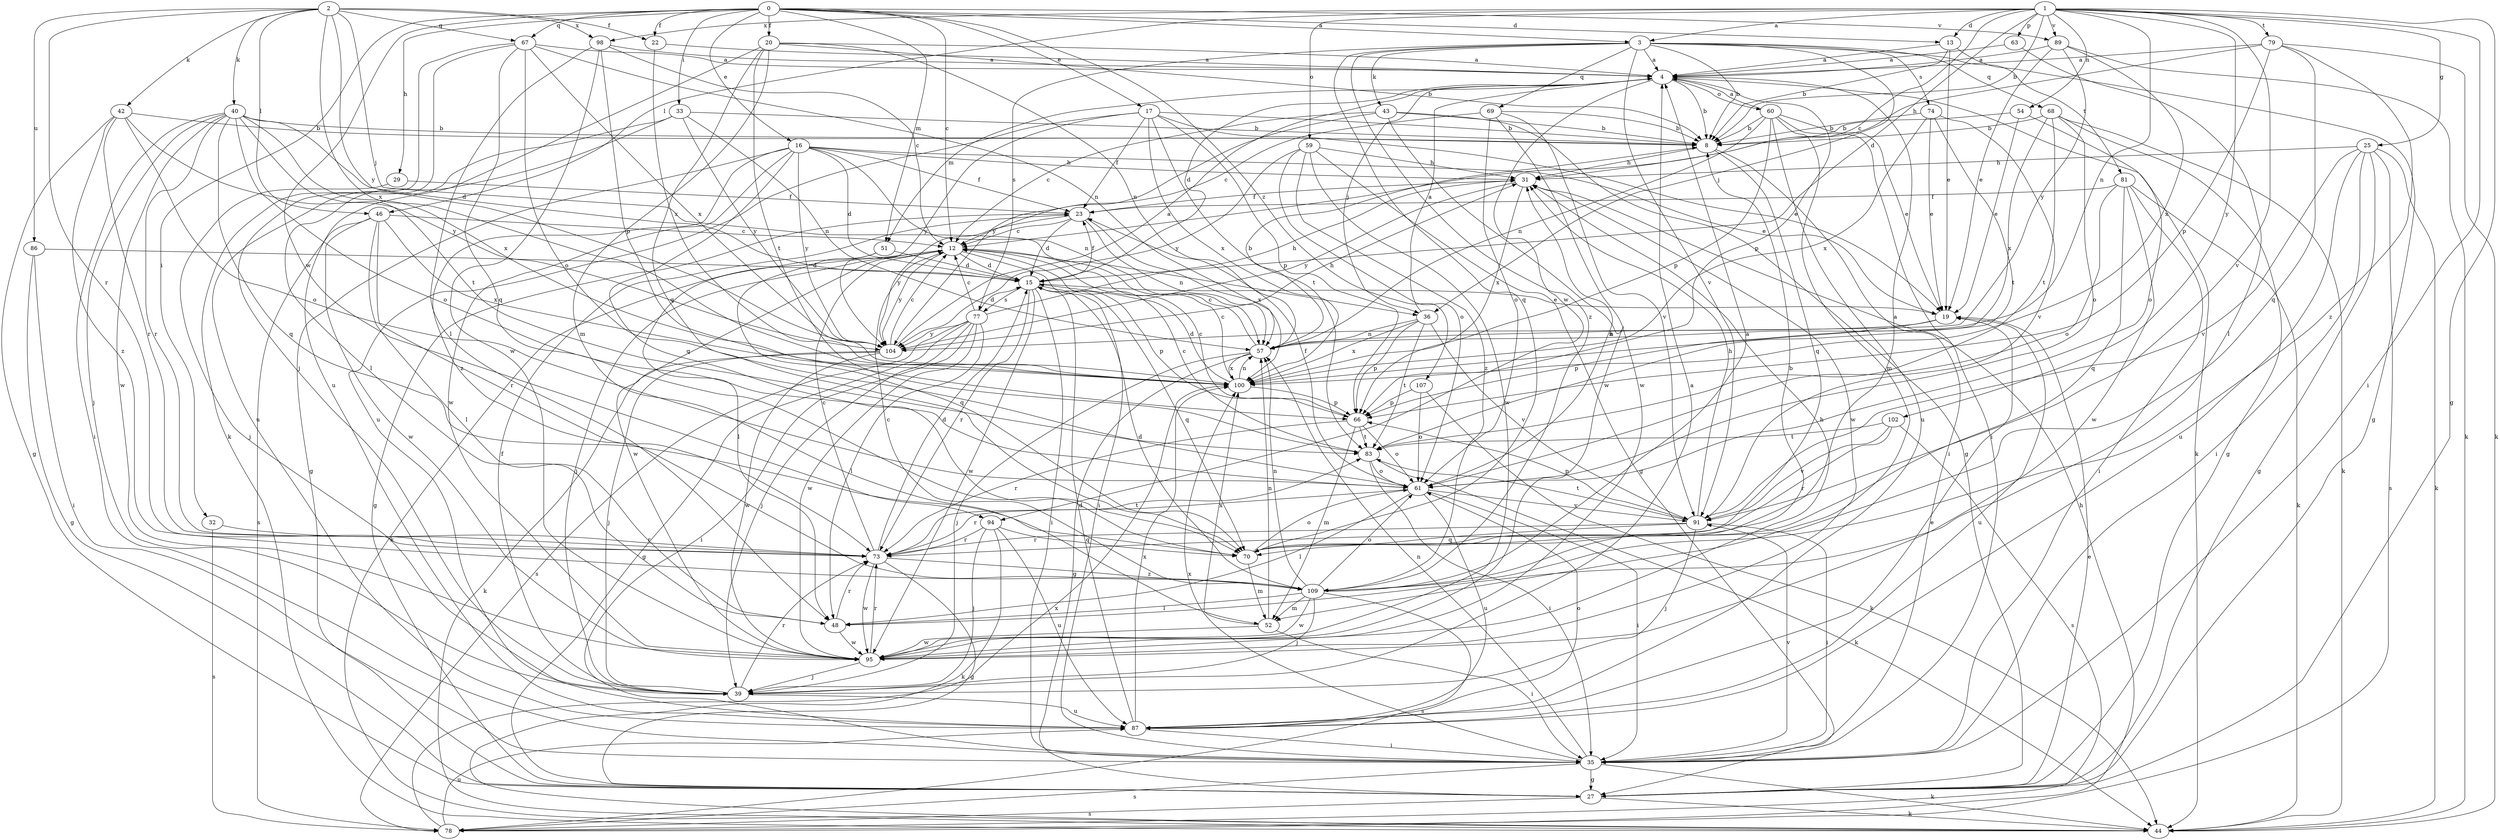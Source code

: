 strict digraph  {
0;
1;
2;
3;
4;
8;
12;
13;
15;
16;
17;
19;
20;
22;
23;
25;
27;
29;
31;
32;
33;
35;
36;
39;
40;
42;
43;
44;
46;
48;
51;
52;
54;
57;
59;
60;
61;
63;
66;
67;
68;
69;
70;
73;
74;
77;
78;
79;
81;
83;
86;
87;
89;
91;
94;
95;
98;
100;
102;
104;
107;
109;
0 -> 3  [label=a];
0 -> 12  [label=c];
0 -> 13  [label=d];
0 -> 16  [label=e];
0 -> 17  [label=e];
0 -> 20  [label=f];
0 -> 22  [label=f];
0 -> 29  [label=h];
0 -> 32  [label=i];
0 -> 33  [label=i];
0 -> 51  [label=m];
0 -> 67  [label=q];
0 -> 89  [label=v];
0 -> 94  [label=w];
0 -> 107  [label=z];
1 -> 3  [label=a];
1 -> 8  [label=b];
1 -> 12  [label=c];
1 -> 13  [label=d];
1 -> 15  [label=d];
1 -> 25  [label=g];
1 -> 27  [label=g];
1 -> 35  [label=i];
1 -> 46  [label=l];
1 -> 54  [label=n];
1 -> 57  [label=n];
1 -> 59  [label=o];
1 -> 63  [label=p];
1 -> 79  [label=t];
1 -> 89  [label=v];
1 -> 91  [label=v];
1 -> 98  [label=x];
1 -> 102  [label=y];
2 -> 22  [label=f];
2 -> 36  [label=j];
2 -> 40  [label=k];
2 -> 42  [label=k];
2 -> 46  [label=l];
2 -> 67  [label=q];
2 -> 73  [label=r];
2 -> 86  [label=u];
2 -> 98  [label=x];
2 -> 100  [label=x];
2 -> 104  [label=y];
3 -> 4  [label=a];
3 -> 8  [label=b];
3 -> 36  [label=j];
3 -> 43  [label=k];
3 -> 68  [label=q];
3 -> 69  [label=q];
3 -> 70  [label=q];
3 -> 74  [label=s];
3 -> 77  [label=s];
3 -> 81  [label=t];
3 -> 91  [label=v];
3 -> 109  [label=z];
4 -> 8  [label=b];
4 -> 15  [label=d];
4 -> 36  [label=j];
4 -> 44  [label=k];
4 -> 51  [label=m];
4 -> 60  [label=o];
4 -> 66  [label=p];
4 -> 94  [label=w];
8 -> 31  [label=h];
8 -> 35  [label=i];
8 -> 70  [label=q];
12 -> 15  [label=d];
12 -> 35  [label=i];
12 -> 39  [label=j];
12 -> 44  [label=k];
12 -> 95  [label=w];
12 -> 104  [label=y];
13 -> 4  [label=a];
13 -> 8  [label=b];
13 -> 19  [label=e];
13 -> 27  [label=g];
15 -> 19  [label=e];
15 -> 23  [label=f];
15 -> 35  [label=i];
15 -> 66  [label=p];
15 -> 70  [label=q];
15 -> 73  [label=r];
15 -> 77  [label=s];
15 -> 95  [label=w];
16 -> 15  [label=d];
16 -> 19  [label=e];
16 -> 23  [label=f];
16 -> 27  [label=g];
16 -> 31  [label=h];
16 -> 57  [label=n];
16 -> 70  [label=q];
16 -> 95  [label=w];
16 -> 104  [label=y];
16 -> 109  [label=z];
17 -> 8  [label=b];
17 -> 19  [label=e];
17 -> 23  [label=f];
17 -> 66  [label=p];
17 -> 83  [label=t];
17 -> 87  [label=u];
17 -> 100  [label=x];
17 -> 104  [label=y];
19 -> 57  [label=n];
19 -> 66  [label=p];
19 -> 87  [label=u];
20 -> 4  [label=a];
20 -> 8  [label=b];
20 -> 52  [label=m];
20 -> 57  [label=n];
20 -> 70  [label=q];
20 -> 83  [label=t];
20 -> 87  [label=u];
22 -> 4  [label=a];
22 -> 100  [label=x];
23 -> 12  [label=c];
23 -> 15  [label=d];
23 -> 27  [label=g];
23 -> 57  [label=n];
23 -> 100  [label=x];
23 -> 104  [label=y];
25 -> 27  [label=g];
25 -> 31  [label=h];
25 -> 35  [label=i];
25 -> 44  [label=k];
25 -> 78  [label=s];
25 -> 87  [label=u];
25 -> 91  [label=v];
27 -> 19  [label=e];
27 -> 44  [label=k];
27 -> 78  [label=s];
29 -> 23  [label=f];
29 -> 39  [label=j];
31 -> 23  [label=f];
31 -> 95  [label=w];
31 -> 100  [label=x];
31 -> 104  [label=y];
32 -> 73  [label=r];
32 -> 78  [label=s];
33 -> 8  [label=b];
33 -> 48  [label=l];
33 -> 57  [label=n];
33 -> 87  [label=u];
33 -> 104  [label=y];
35 -> 27  [label=g];
35 -> 44  [label=k];
35 -> 57  [label=n];
35 -> 78  [label=s];
35 -> 91  [label=v];
35 -> 100  [label=x];
36 -> 4  [label=a];
36 -> 57  [label=n];
36 -> 66  [label=p];
36 -> 83  [label=t];
36 -> 91  [label=v];
36 -> 100  [label=x];
39 -> 4  [label=a];
39 -> 23  [label=f];
39 -> 73  [label=r];
39 -> 87  [label=u];
40 -> 8  [label=b];
40 -> 15  [label=d];
40 -> 35  [label=i];
40 -> 39  [label=j];
40 -> 61  [label=o];
40 -> 70  [label=q];
40 -> 73  [label=r];
40 -> 83  [label=t];
40 -> 95  [label=w];
40 -> 100  [label=x];
42 -> 8  [label=b];
42 -> 27  [label=g];
42 -> 61  [label=o];
42 -> 73  [label=r];
42 -> 104  [label=y];
42 -> 109  [label=z];
43 -> 8  [label=b];
43 -> 12  [label=c];
43 -> 27  [label=g];
43 -> 95  [label=w];
43 -> 104  [label=y];
46 -> 12  [label=c];
46 -> 48  [label=l];
46 -> 73  [label=r];
46 -> 78  [label=s];
46 -> 95  [label=w];
46 -> 100  [label=x];
48 -> 73  [label=r];
48 -> 95  [label=w];
51 -> 15  [label=d];
51 -> 48  [label=l];
51 -> 70  [label=q];
52 -> 35  [label=i];
52 -> 57  [label=n];
52 -> 95  [label=w];
52 -> 100  [label=x];
54 -> 8  [label=b];
54 -> 19  [label=e];
54 -> 61  [label=o];
57 -> 8  [label=b];
57 -> 12  [label=c];
57 -> 27  [label=g];
57 -> 39  [label=j];
57 -> 100  [label=x];
59 -> 27  [label=g];
59 -> 31  [label=h];
59 -> 61  [label=o];
59 -> 95  [label=w];
59 -> 104  [label=y];
59 -> 109  [label=z];
60 -> 4  [label=a];
60 -> 8  [label=b];
60 -> 19  [label=e];
60 -> 35  [label=i];
60 -> 52  [label=m];
60 -> 57  [label=n];
60 -> 66  [label=p];
60 -> 87  [label=u];
61 -> 23  [label=f];
61 -> 31  [label=h];
61 -> 35  [label=i];
61 -> 48  [label=l];
61 -> 73  [label=r];
61 -> 87  [label=u];
61 -> 91  [label=v];
63 -> 4  [label=a];
63 -> 48  [label=l];
66 -> 12  [label=c];
66 -> 52  [label=m];
66 -> 61  [label=o];
66 -> 73  [label=r];
66 -> 83  [label=t];
67 -> 4  [label=a];
67 -> 39  [label=j];
67 -> 44  [label=k];
67 -> 57  [label=n];
67 -> 61  [label=o];
67 -> 70  [label=q];
67 -> 100  [label=x];
68 -> 8  [label=b];
68 -> 27  [label=g];
68 -> 44  [label=k];
68 -> 61  [label=o];
68 -> 83  [label=t];
68 -> 100  [label=x];
69 -> 8  [label=b];
69 -> 12  [label=c];
69 -> 61  [label=o];
69 -> 91  [label=v];
69 -> 95  [label=w];
70 -> 4  [label=a];
70 -> 52  [label=m];
70 -> 61  [label=o];
73 -> 12  [label=c];
73 -> 15  [label=d];
73 -> 27  [label=g];
73 -> 83  [label=t];
73 -> 95  [label=w];
73 -> 109  [label=z];
74 -> 8  [label=b];
74 -> 19  [label=e];
74 -> 83  [label=t];
74 -> 91  [label=v];
74 -> 100  [label=x];
77 -> 12  [label=c];
77 -> 15  [label=d];
77 -> 27  [label=g];
77 -> 31  [label=h];
77 -> 35  [label=i];
77 -> 39  [label=j];
77 -> 48  [label=l];
77 -> 78  [label=s];
77 -> 95  [label=w];
77 -> 104  [label=y];
78 -> 31  [label=h];
78 -> 87  [label=u];
78 -> 100  [label=x];
79 -> 4  [label=a];
79 -> 31  [label=h];
79 -> 44  [label=k];
79 -> 66  [label=p];
79 -> 70  [label=q];
79 -> 109  [label=z];
81 -> 23  [label=f];
81 -> 35  [label=i];
81 -> 44  [label=k];
81 -> 61  [label=o];
81 -> 70  [label=q];
81 -> 95  [label=w];
83 -> 12  [label=c];
83 -> 35  [label=i];
83 -> 44  [label=k];
83 -> 61  [label=o];
86 -> 15  [label=d];
86 -> 27  [label=g];
86 -> 35  [label=i];
87 -> 15  [label=d];
87 -> 19  [label=e];
87 -> 35  [label=i];
87 -> 61  [label=o];
87 -> 100  [label=x];
89 -> 4  [label=a];
89 -> 19  [label=e];
89 -> 44  [label=k];
89 -> 100  [label=x];
89 -> 104  [label=y];
91 -> 31  [label=h];
91 -> 35  [label=i];
91 -> 39  [label=j];
91 -> 66  [label=p];
91 -> 70  [label=q];
91 -> 73  [label=r];
91 -> 83  [label=t];
94 -> 39  [label=j];
94 -> 44  [label=k];
94 -> 70  [label=q];
94 -> 73  [label=r];
94 -> 87  [label=u];
95 -> 31  [label=h];
95 -> 39  [label=j];
95 -> 73  [label=r];
98 -> 4  [label=a];
98 -> 12  [label=c];
98 -> 48  [label=l];
98 -> 66  [label=p];
98 -> 95  [label=w];
100 -> 12  [label=c];
100 -> 15  [label=d];
100 -> 57  [label=n];
100 -> 66  [label=p];
102 -> 73  [label=r];
102 -> 78  [label=s];
102 -> 83  [label=t];
102 -> 91  [label=v];
104 -> 4  [label=a];
104 -> 12  [label=c];
104 -> 31  [label=h];
104 -> 39  [label=j];
104 -> 44  [label=k];
104 -> 95  [label=w];
107 -> 44  [label=k];
107 -> 61  [label=o];
107 -> 66  [label=p];
109 -> 4  [label=a];
109 -> 8  [label=b];
109 -> 12  [label=c];
109 -> 15  [label=d];
109 -> 39  [label=j];
109 -> 48  [label=l];
109 -> 52  [label=m];
109 -> 57  [label=n];
109 -> 61  [label=o];
109 -> 78  [label=s];
109 -> 95  [label=w];
}
